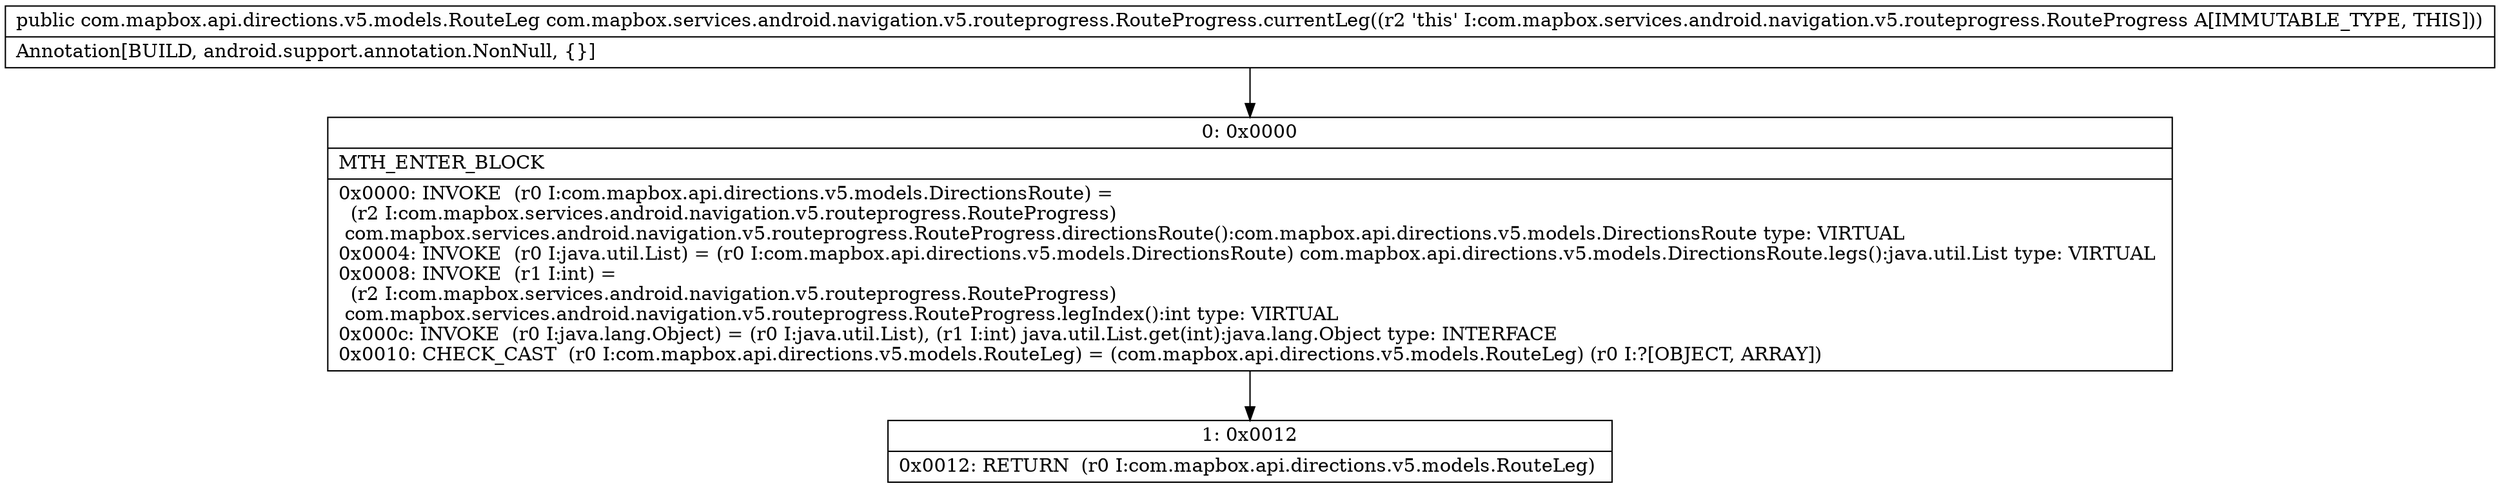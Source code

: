 digraph "CFG forcom.mapbox.services.android.navigation.v5.routeprogress.RouteProgress.currentLeg()Lcom\/mapbox\/api\/directions\/v5\/models\/RouteLeg;" {
Node_0 [shape=record,label="{0\:\ 0x0000|MTH_ENTER_BLOCK\l|0x0000: INVOKE  (r0 I:com.mapbox.api.directions.v5.models.DirectionsRoute) = \l  (r2 I:com.mapbox.services.android.navigation.v5.routeprogress.RouteProgress)\l com.mapbox.services.android.navigation.v5.routeprogress.RouteProgress.directionsRoute():com.mapbox.api.directions.v5.models.DirectionsRoute type: VIRTUAL \l0x0004: INVOKE  (r0 I:java.util.List) = (r0 I:com.mapbox.api.directions.v5.models.DirectionsRoute) com.mapbox.api.directions.v5.models.DirectionsRoute.legs():java.util.List type: VIRTUAL \l0x0008: INVOKE  (r1 I:int) = \l  (r2 I:com.mapbox.services.android.navigation.v5.routeprogress.RouteProgress)\l com.mapbox.services.android.navigation.v5.routeprogress.RouteProgress.legIndex():int type: VIRTUAL \l0x000c: INVOKE  (r0 I:java.lang.Object) = (r0 I:java.util.List), (r1 I:int) java.util.List.get(int):java.lang.Object type: INTERFACE \l0x0010: CHECK_CAST  (r0 I:com.mapbox.api.directions.v5.models.RouteLeg) = (com.mapbox.api.directions.v5.models.RouteLeg) (r0 I:?[OBJECT, ARRAY]) \l}"];
Node_1 [shape=record,label="{1\:\ 0x0012|0x0012: RETURN  (r0 I:com.mapbox.api.directions.v5.models.RouteLeg) \l}"];
MethodNode[shape=record,label="{public com.mapbox.api.directions.v5.models.RouteLeg com.mapbox.services.android.navigation.v5.routeprogress.RouteProgress.currentLeg((r2 'this' I:com.mapbox.services.android.navigation.v5.routeprogress.RouteProgress A[IMMUTABLE_TYPE, THIS]))  | Annotation[BUILD, android.support.annotation.NonNull, \{\}]\l}"];
MethodNode -> Node_0;
Node_0 -> Node_1;
}

